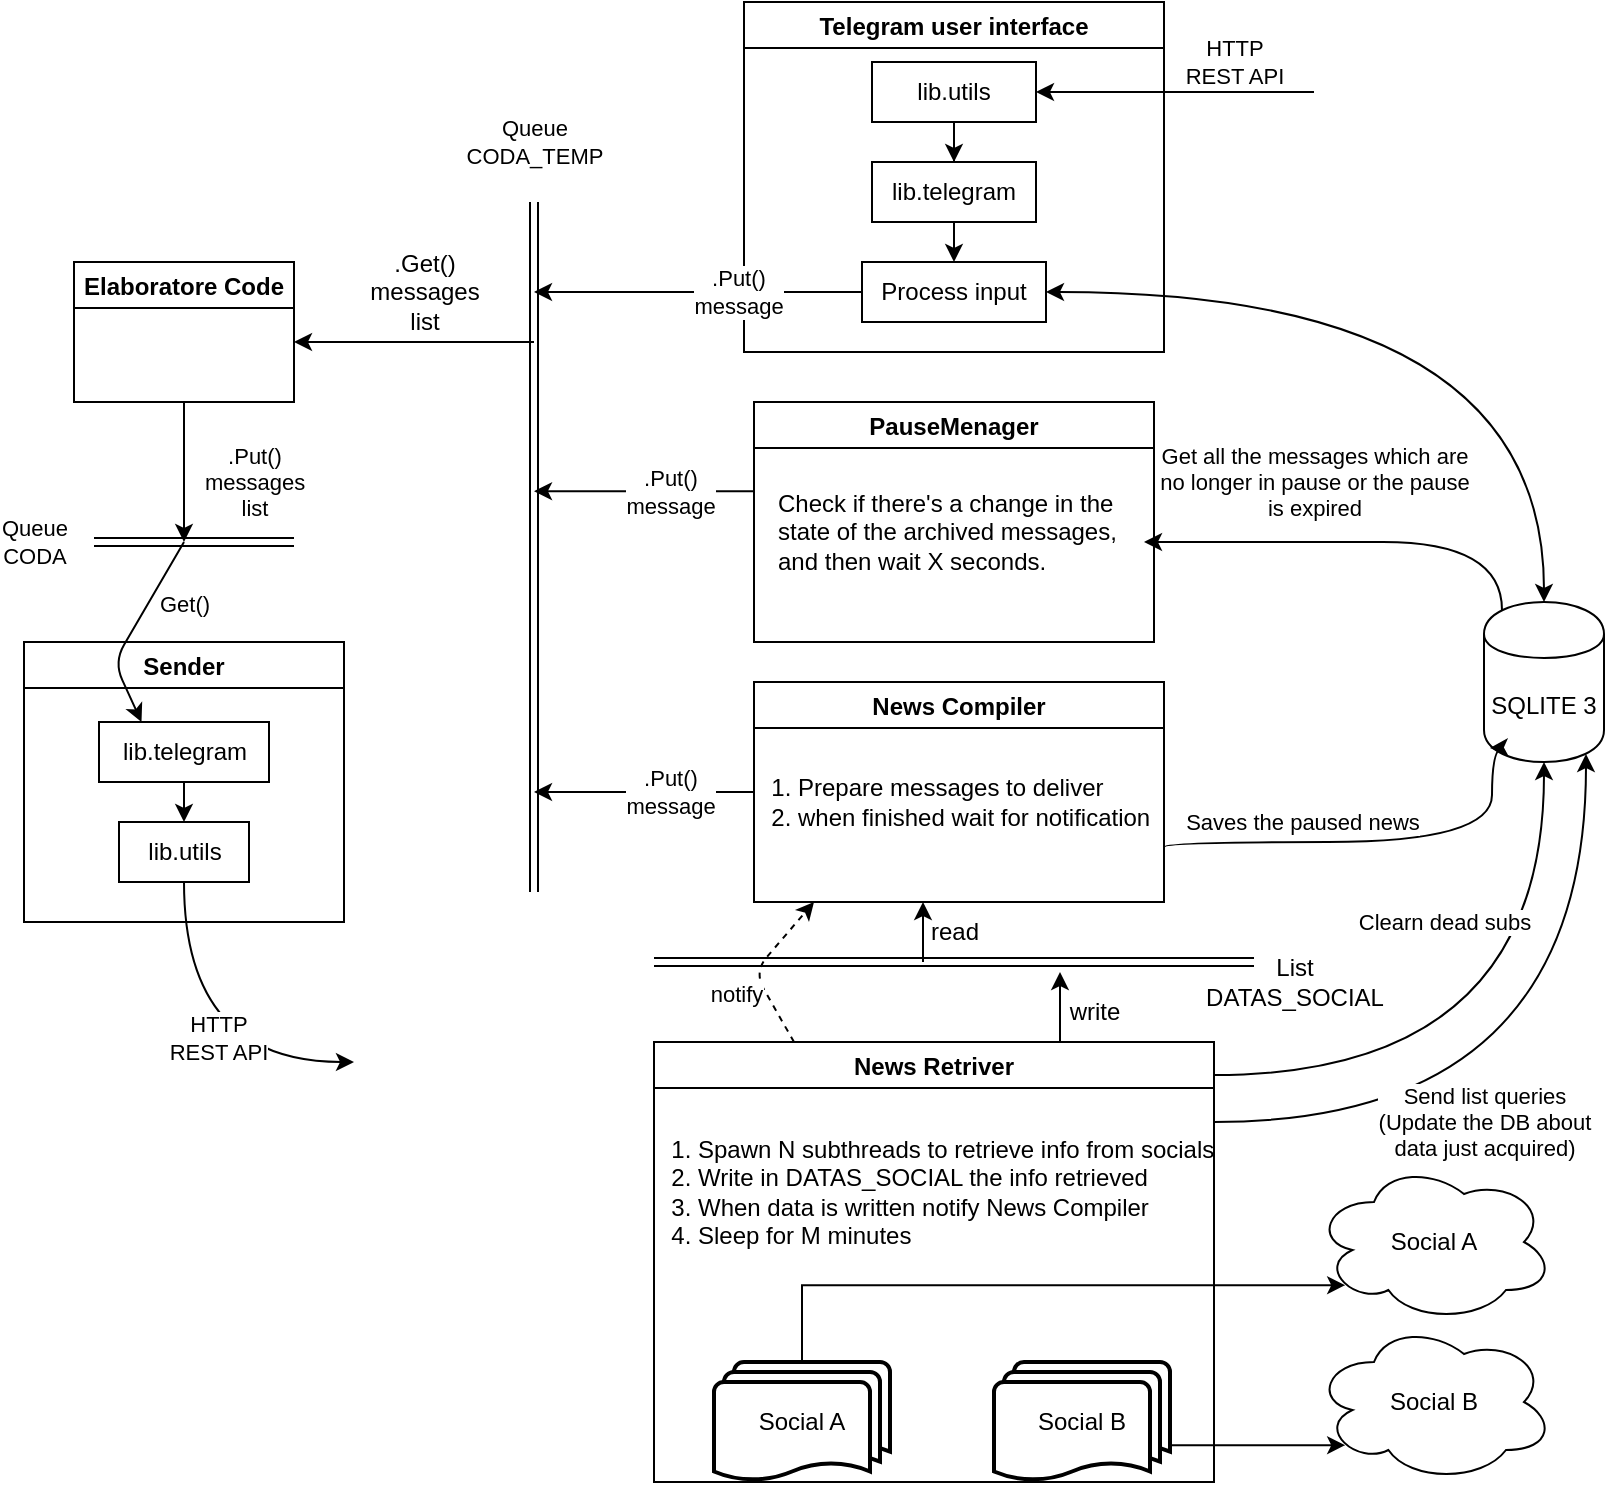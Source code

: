 <mxfile version="13.1.14" type="device"><diagram id="ZWZopVVSwmPxTA9c7vqJ" name="Page-1"><mxGraphModel dx="2029" dy="1214" grid="1" gridSize="10" guides="1" tooltips="1" connect="1" arrows="1" fold="1" page="1" pageScale="1" pageWidth="850" pageHeight="1100" math="0" shadow="0"><root><mxCell id="0"/><mxCell id="1" parent="0"/><mxCell id="GApbMzVYT4Q4zOEJrcAF-19" style="edgeStyle=orthogonalEdgeStyle;rounded=0;orthogonalLoop=1;jettySize=auto;html=1;exitX=0.75;exitY=0;exitDx=0;exitDy=0;" parent="1" source="GApbMzVYT4Q4zOEJrcAF-1" edge="1"><mxGeometry relative="1" as="geometry"><mxPoint x="568" y="775" as="targetPoint"/></mxGeometry></mxCell><mxCell id="GApbMzVYT4Q4zOEJrcAF-1" value="News Retriver" style="swimlane;" parent="1" vertex="1"><mxGeometry x="365" y="810" width="280" height="220" as="geometry"><mxRectangle x="330" y="320" width="110" height="23" as="alternateBounds"/></mxGeometry></mxCell><mxCell id="GApbMzVYT4Q4zOEJrcAF-3" value="Social A" style="strokeWidth=2;html=1;shape=mxgraph.flowchart.multi-document;whiteSpace=wrap;" parent="GApbMzVYT4Q4zOEJrcAF-1" vertex="1"><mxGeometry x="30" y="160" width="88" height="60" as="geometry"/></mxCell><mxCell id="GApbMzVYT4Q4zOEJrcAF-4" value="Social B" style="strokeWidth=2;html=1;shape=mxgraph.flowchart.multi-document;whiteSpace=wrap;" parent="GApbMzVYT4Q4zOEJrcAF-1" vertex="1"><mxGeometry x="170" y="160" width="88" height="60" as="geometry"/></mxCell><mxCell id="GApbMzVYT4Q4zOEJrcAF-9" style="edgeStyle=orthogonalEdgeStyle;rounded=0;orthogonalLoop=1;jettySize=auto;html=1;exitX=0.5;exitY=0;exitDx=0;exitDy=0;exitPerimeter=0;entryX=0.13;entryY=0.77;entryDx=0;entryDy=0;entryPerimeter=0;" parent="1" source="GApbMzVYT4Q4zOEJrcAF-3" target="Qk7uT8XSAX-HC7Y2dcmF-4" edge="1"><mxGeometry relative="1" as="geometry"><mxPoint x="685" y="890" as="targetPoint"/><Array as="points"><mxPoint x="439" y="932"/></Array></mxGeometry></mxCell><mxCell id="GApbMzVYT4Q4zOEJrcAF-10" style="edgeStyle=orthogonalEdgeStyle;rounded=0;orthogonalLoop=1;jettySize=auto;html=1;exitX=1;exitY=0.5;exitDx=0;exitDy=0;exitPerimeter=0;entryX=0.13;entryY=0.77;entryDx=0;entryDy=0;entryPerimeter=0;" parent="1" source="GApbMzVYT4Q4zOEJrcAF-4" target="Qk7uT8XSAX-HC7Y2dcmF-5" edge="1"><mxGeometry relative="1" as="geometry"><mxPoint x="685" y="970" as="targetPoint"/><Array as="points"><mxPoint x="623" y="1012"/></Array></mxGeometry></mxCell><mxCell id="GApbMzVYT4Q4zOEJrcAF-11" value="News Compiler" style="swimlane;" parent="1" vertex="1"><mxGeometry x="415" y="630" width="205" height="110" as="geometry"><mxRectangle x="330" y="320" width="110" height="23" as="alternateBounds"/></mxGeometry></mxCell><mxCell id="GApbMzVYT4Q4zOEJrcAF-14" value="&lt;div align=&quot;left&quot;&gt;&lt;ol&gt;&lt;li&gt;Prepare messages to deliver&lt;/li&gt;&lt;li&gt;when finished wait for notification&lt;br&gt;&lt;/li&gt;&lt;/ol&gt;&lt;/div&gt;" style="text;html=1;align=left;verticalAlign=middle;resizable=0;points=[];autosize=1;" parent="GApbMzVYT4Q4zOEJrcAF-11" vertex="1"><mxGeometry x="-20" y="30" width="230" height="60" as="geometry"/></mxCell><mxCell id="GApbMzVYT4Q4zOEJrcAF-16" value="" style="shape=link;html=1;" parent="1" edge="1"><mxGeometry width="50" height="50" relative="1" as="geometry"><mxPoint x="365" y="770" as="sourcePoint"/><mxPoint x="665" y="770" as="targetPoint"/></mxGeometry></mxCell><mxCell id="GApbMzVYT4Q4zOEJrcAF-20" value="" style="endArrow=classic;html=1;" parent="1" edge="1"><mxGeometry width="50" height="50" relative="1" as="geometry"><mxPoint x="499.5" y="770" as="sourcePoint"/><mxPoint x="499.5" y="740" as="targetPoint"/></mxGeometry></mxCell><mxCell id="GApbMzVYT4Q4zOEJrcAF-21" value="List&lt;br&gt;DATAS_SOCIAL" style="text;html=1;align=center;verticalAlign=middle;resizable=0;points=[];autosize=1;" parent="1" vertex="1"><mxGeometry x="635" y="765" width="100" height="30" as="geometry"/></mxCell><mxCell id="GApbMzVYT4Q4zOEJrcAF-22" value="notify" style="endArrow=classic;html=1;dashed=1;exitX=0.25;exitY=0;exitDx=0;exitDy=0;" parent="1" source="GApbMzVYT4Q4zOEJrcAF-1" edge="1"><mxGeometry x="-0.187" y="13" width="50" height="50" relative="1" as="geometry"><mxPoint x="405" y="810" as="sourcePoint"/><mxPoint x="445" y="740" as="targetPoint"/><Array as="points"><mxPoint x="415" y="775"/></Array><mxPoint as="offset"/></mxGeometry></mxCell><mxCell id="GApbMzVYT4Q4zOEJrcAF-23" value="SQLITE 3" style="shape=cylinder;whiteSpace=wrap;html=1;boundedLbl=1;backgroundOutline=1;" parent="1" vertex="1"><mxGeometry x="780" y="590" width="60" height="80" as="geometry"/></mxCell><mxCell id="GApbMzVYT4Q4zOEJrcAF-24" value="Telegram user interface" style="swimlane;" parent="1" vertex="1"><mxGeometry x="410" y="290" width="210" height="175" as="geometry"><mxRectangle x="330" y="320" width="110" height="23" as="alternateBounds"/></mxGeometry></mxCell><mxCell id="GApbMzVYT4Q4zOEJrcAF-36" value="" style="edgeStyle=orthogonalEdgeStyle;rounded=0;orthogonalLoop=1;jettySize=auto;html=1;" parent="GApbMzVYT4Q4zOEJrcAF-24" source="GApbMzVYT4Q4zOEJrcAF-26" target="GApbMzVYT4Q4zOEJrcAF-27" edge="1"><mxGeometry relative="1" as="geometry"/></mxCell><mxCell id="GApbMzVYT4Q4zOEJrcAF-26" value="lib.utils" style="rounded=0;whiteSpace=wrap;html=1;" parent="GApbMzVYT4Q4zOEJrcAF-24" vertex="1"><mxGeometry x="64" y="30" width="82" height="30" as="geometry"/></mxCell><mxCell id="GApbMzVYT4Q4zOEJrcAF-37" style="edgeStyle=orthogonalEdgeStyle;rounded=0;orthogonalLoop=1;jettySize=auto;html=1;exitX=0.5;exitY=1;exitDx=0;exitDy=0;entryX=0.5;entryY=0;entryDx=0;entryDy=0;" parent="GApbMzVYT4Q4zOEJrcAF-24" source="GApbMzVYT4Q4zOEJrcAF-27" target="GApbMzVYT4Q4zOEJrcAF-35" edge="1"><mxGeometry relative="1" as="geometry"/></mxCell><mxCell id="GApbMzVYT4Q4zOEJrcAF-27" value="lib.telegram" style="rounded=0;whiteSpace=wrap;html=1;" parent="GApbMzVYT4Q4zOEJrcAF-24" vertex="1"><mxGeometry x="64" y="80" width="82" height="30" as="geometry"/></mxCell><mxCell id="GApbMzVYT4Q4zOEJrcAF-35" value="Process input" style="rounded=0;whiteSpace=wrap;html=1;" parent="GApbMzVYT4Q4zOEJrcAF-24" vertex="1"><mxGeometry x="59" y="130" width="92" height="30" as="geometry"/></mxCell><mxCell id="GApbMzVYT4Q4zOEJrcAF-34" value="HTTP&lt;br&gt;REST API" style="edgeStyle=orthogonalEdgeStyle;rounded=0;orthogonalLoop=1;jettySize=auto;html=1;exitX=0;exitY=0.5;exitDx=0;exitDy=0;entryX=1;entryY=0.5;entryDx=0;entryDy=0;" parent="1" source="GApbMzVYT4Q4zOEJrcAF-33" target="GApbMzVYT4Q4zOEJrcAF-26" edge="1"><mxGeometry x="-0.424" y="-15" relative="1" as="geometry"><mxPoint as="offset"/></mxGeometry></mxCell><mxCell id="GApbMzVYT4Q4zOEJrcAF-33" value="" style="shape=image;imageAspect=0;aspect=fixed;verticalLabelPosition=bottom;verticalAlign=top;image=https://cdn3.iconfinder.com/data/icons/popular-services-brands-vol-2/512/telegram-512.png;" parent="1" vertex="1"><mxGeometry x="695" y="300" width="70" height="70" as="geometry"/></mxCell><mxCell id="GApbMzVYT4Q4zOEJrcAF-39" value="Clearn dead subs" style="endArrow=classic;html=1;exitX=1;exitY=0.075;exitDx=0;exitDy=0;entryX=0.5;entryY=1;entryDx=0;entryDy=0;exitPerimeter=0;edgeStyle=orthogonalEdgeStyle;curved=1;" parent="1" source="GApbMzVYT4Q4zOEJrcAF-1" target="GApbMzVYT4Q4zOEJrcAF-23" edge="1"><mxGeometry x="0.502" y="50" width="50" height="50" relative="1" as="geometry"><mxPoint x="715" y="770" as="sourcePoint"/><mxPoint x="765" y="720" as="targetPoint"/><mxPoint as="offset"/></mxGeometry></mxCell><mxCell id="GApbMzVYT4Q4zOEJrcAF-41" value="Send list queries&lt;br&gt;(Update the DB about&lt;br&gt;data just acquired)" style="endArrow=classic;html=1;entryX=0.85;entryY=0.95;entryDx=0;entryDy=0;entryPerimeter=0;edgeStyle=orthogonalEdgeStyle;curved=1;exitX=0.968;exitY=0.111;exitDx=0;exitDy=0;exitPerimeter=0;" parent="1" target="GApbMzVYT4Q4zOEJrcAF-23" edge="1" source="V660j0GOvnE7Tvsghv0F-1"><mxGeometry x="-0.271" width="50" height="50" relative="1" as="geometry"><mxPoint x="635" y="900" as="sourcePoint"/><mxPoint x="878.76" y="682.08" as="targetPoint"/><mxPoint as="offset"/></mxGeometry></mxCell><mxCell id="GApbMzVYT4Q4zOEJrcAF-44" value="" style="endArrow=classic;html=1;entryX=0.5;entryY=0;entryDx=0;entryDy=0;edgeStyle=orthogonalEdgeStyle;curved=1;startArrow=classic;startFill=1;endFill=1;" parent="1" source="GApbMzVYT4Q4zOEJrcAF-35" target="GApbMzVYT4Q4zOEJrcAF-23" edge="1"><mxGeometry width="50" height="50" relative="1" as="geometry"><mxPoint x="715" y="420" as="sourcePoint"/><mxPoint x="765" y="370" as="targetPoint"/></mxGeometry></mxCell><mxCell id="GApbMzVYT4Q4zOEJrcAF-45" value="Queue&lt;br&gt;CODA_TEMP" style="shape=link;html=1;startArrow=classic;startFill=1;endArrow=classic;endFill=1;" parent="1" edge="1"><mxGeometry x="1" y="30" width="50" height="50" relative="1" as="geometry"><mxPoint x="305" y="735" as="sourcePoint"/><mxPoint x="305" y="390" as="targetPoint"/><mxPoint x="30" y="-30" as="offset"/></mxGeometry></mxCell><mxCell id="GApbMzVYT4Q4zOEJrcAF-46" value=".Put()&lt;br&gt;message" style="endArrow=classic;html=1;exitX=0;exitY=0.5;exitDx=0;exitDy=0;" parent="1" source="GApbMzVYT4Q4zOEJrcAF-35" edge="1"><mxGeometry x="-0.236" width="50" height="50" relative="1" as="geometry"><mxPoint x="415" y="350" as="sourcePoint"/><mxPoint x="305" y="435" as="targetPoint"/><mxPoint as="offset"/></mxGeometry></mxCell><mxCell id="GApbMzVYT4Q4zOEJrcAF-53" value="Elaboratore Code" style="swimlane;" parent="1" vertex="1"><mxGeometry x="75" y="420" width="110" height="70" as="geometry"><mxRectangle x="330" y="320" width="110" height="23" as="alternateBounds"/></mxGeometry></mxCell><mxCell id="GApbMzVYT4Q4zOEJrcAF-55" value="" style="endArrow=classic;html=1;" parent="1" edge="1"><mxGeometry width="50" height="50" relative="1" as="geometry"><mxPoint x="305" y="460" as="sourcePoint"/><mxPoint x="185" y="460" as="targetPoint"/></mxGeometry></mxCell><mxCell id="GApbMzVYT4Q4zOEJrcAF-56" value=".Get()&lt;br&gt;messages&lt;br&gt;list" style="text;html=1;align=center;verticalAlign=middle;resizable=0;points=[];autosize=1;" parent="1" vertex="1"><mxGeometry x="215" y="410" width="70" height="50" as="geometry"/></mxCell><mxCell id="GApbMzVYT4Q4zOEJrcAF-58" value="Sender" style="swimlane;" parent="1" vertex="1"><mxGeometry x="50" y="610" width="160" height="140" as="geometry"><mxRectangle x="330" y="320" width="110" height="23" as="alternateBounds"/></mxGeometry></mxCell><mxCell id="GApbMzVYT4Q4zOEJrcAF-61" value="lib.telegram" style="rounded=0;whiteSpace=wrap;html=1;" parent="GApbMzVYT4Q4zOEJrcAF-58" vertex="1"><mxGeometry x="37.5" y="40" width="85" height="30" as="geometry"/></mxCell><mxCell id="GApbMzVYT4Q4zOEJrcAF-62" value="lib.utils" style="rounded=0;whiteSpace=wrap;html=1;" parent="GApbMzVYT4Q4zOEJrcAF-58" vertex="1"><mxGeometry x="47.5" y="90" width="65" height="30" as="geometry"/></mxCell><mxCell id="GApbMzVYT4Q4zOEJrcAF-65" value="" style="endArrow=classic;html=1;exitX=0.5;exitY=1;exitDx=0;exitDy=0;entryX=0.5;entryY=0;entryDx=0;entryDy=0;" parent="GApbMzVYT4Q4zOEJrcAF-58" source="GApbMzVYT4Q4zOEJrcAF-61" target="GApbMzVYT4Q4zOEJrcAF-62" edge="1"><mxGeometry width="50" height="50" relative="1" as="geometry"><mxPoint x="230" y="280" as="sourcePoint"/><mxPoint x="280" y="230" as="targetPoint"/></mxGeometry></mxCell><mxCell id="GApbMzVYT4Q4zOEJrcAF-59" value="Queue&lt;br&gt;CODA" style="shape=link;html=1;startArrow=classic;startFill=1;endArrow=classic;endFill=1;" parent="1" edge="1"><mxGeometry x="1" y="30" width="50" height="50" relative="1" as="geometry"><mxPoint x="185" y="560" as="sourcePoint"/><mxPoint x="85" y="560" as="targetPoint"/><mxPoint x="-30" y="-30" as="offset"/></mxGeometry></mxCell><mxCell id="GApbMzVYT4Q4zOEJrcAF-60" value=".Put()&lt;br&gt;messages&lt;br&gt;list" style="endArrow=classic;html=1;exitX=0.5;exitY=1;exitDx=0;exitDy=0;" parent="1" edge="1" source="GApbMzVYT4Q4zOEJrcAF-53"><mxGeometry x="0.143" y="35" width="50" height="50" relative="1" as="geometry"><mxPoint x="75" y="620" as="sourcePoint"/><mxPoint x="130" y="560" as="targetPoint"/><mxPoint as="offset"/></mxGeometry></mxCell><mxCell id="GApbMzVYT4Q4zOEJrcAF-63" value="Get()" style="endArrow=classic;html=1;entryX=0.25;entryY=0;entryDx=0;entryDy=0;" parent="1" target="GApbMzVYT4Q4zOEJrcAF-61" edge="1"><mxGeometry x="0.356" y="46" width="50" height="50" relative="1" as="geometry"><mxPoint x="130" y="560" as="sourcePoint"/><mxPoint x="65" y="660" as="targetPoint"/><mxPoint x="-7" y="-10" as="offset"/><Array as="points"><mxPoint x="95" y="620"/></Array></mxGeometry></mxCell><mxCell id="GApbMzVYT4Q4zOEJrcAF-66" value="" style="shape=image;imageAspect=0;aspect=fixed;verticalLabelPosition=bottom;verticalAlign=top;image=https://cdn3.iconfinder.com/data/icons/popular-services-brands-vol-2/512/telegram-512.png;" parent="1" vertex="1"><mxGeometry x="215" y="785" width="70" height="70" as="geometry"/></mxCell><mxCell id="GApbMzVYT4Q4zOEJrcAF-67" value="" style="endArrow=classic;html=1;exitX=0.5;exitY=1;exitDx=0;exitDy=0;entryX=0;entryY=0.5;entryDx=0;entryDy=0;edgeStyle=orthogonalEdgeStyle;curved=1;" parent="1" source="GApbMzVYT4Q4zOEJrcAF-62" target="GApbMzVYT4Q4zOEJrcAF-66" edge="1"><mxGeometry width="50" height="50" relative="1" as="geometry"><mxPoint x="35" y="940" as="sourcePoint"/><mxPoint x="85" y="890" as="targetPoint"/></mxGeometry></mxCell><mxCell id="GApbMzVYT4Q4zOEJrcAF-68" value="HTTP&lt;br&gt;REST API" style="edgeLabel;html=1;align=center;verticalAlign=middle;resizable=0;points=[];" parent="GApbMzVYT4Q4zOEJrcAF-67" vertex="1" connectable="0"><mxGeometry x="0.215" y="12" relative="1" as="geometry"><mxPoint as="offset"/></mxGeometry></mxCell><mxCell id="Qk7uT8XSAX-HC7Y2dcmF-1" value=".Put()&lt;br&gt;message" style="endArrow=classic;html=1;" parent="1" edge="1"><mxGeometry x="-0.236" width="50" height="50" relative="1" as="geometry"><mxPoint x="415" y="685" as="sourcePoint"/><mxPoint x="305" y="685" as="targetPoint"/><mxPoint as="offset"/></mxGeometry></mxCell><mxCell id="Qk7uT8XSAX-HC7Y2dcmF-2" value="&lt;div&gt;write&lt;/div&gt;" style="text;html=1;align=center;verticalAlign=middle;resizable=0;points=[];autosize=1;" parent="1" vertex="1"><mxGeometry x="565" y="785" width="40" height="20" as="geometry"/></mxCell><mxCell id="Qk7uT8XSAX-HC7Y2dcmF-3" value="read" style="text;html=1;align=center;verticalAlign=middle;resizable=0;points=[];autosize=1;" parent="1" vertex="1"><mxGeometry x="495" y="745" width="40" height="20" as="geometry"/></mxCell><mxCell id="Qk7uT8XSAX-HC7Y2dcmF-4" value="Social A" style="ellipse;shape=cloud;whiteSpace=wrap;html=1;" parent="1" vertex="1"><mxGeometry x="695" y="870" width="120" height="80" as="geometry"/></mxCell><mxCell id="Qk7uT8XSAX-HC7Y2dcmF-5" value="Social B" style="ellipse;shape=cloud;whiteSpace=wrap;html=1;" parent="1" vertex="1"><mxGeometry x="695" y="950" width="120" height="80" as="geometry"/></mxCell><mxCell id="j_ECF4bMEJF2mXoj2mjz-2" value="PauseMenager" style="swimlane;" parent="1" vertex="1"><mxGeometry x="415" y="490" width="200" height="120" as="geometry"><mxRectangle x="330" y="320" width="110" height="23" as="alternateBounds"/></mxGeometry></mxCell><mxCell id="j_ECF4bMEJF2mXoj2mjz-3" value="Check if there's a change in the&lt;br&gt;&lt;div align=&quot;left&quot;&gt;state of the archived messages,&lt;/div&gt;&lt;div align=&quot;left&quot;&gt;and then wait X seconds.&lt;br&gt;&lt;/div&gt;" style="text;html=1;align=left;verticalAlign=middle;resizable=0;points=[];autosize=1;" parent="j_ECF4bMEJF2mXoj2mjz-2" vertex="1"><mxGeometry x="10" y="40" width="180" height="50" as="geometry"/></mxCell><mxCell id="j_ECF4bMEJF2mXoj2mjz-5" value="Saves the paused news" style="endArrow=classic;html=1;edgeStyle=orthogonalEdgeStyle;curved=1;exitX=1;exitY=0.75;exitDx=0;exitDy=0;entryX=0.05;entryY=0.913;entryDx=0;entryDy=0;entryPerimeter=0;" parent="1" target="GApbMzVYT4Q4zOEJrcAF-23" edge="1" source="GApbMzVYT4Q4zOEJrcAF-11"><mxGeometry x="-0.348" y="10" width="50" height="50" relative="1" as="geometry"><mxPoint x="635" y="710" as="sourcePoint"/><mxPoint x="784" y="670" as="targetPoint"/><mxPoint x="1" as="offset"/><Array as="points"><mxPoint x="620" y="710"/><mxPoint x="784" y="710"/></Array></mxGeometry></mxCell><mxCell id="j_ECF4bMEJF2mXoj2mjz-9" value="" style="endArrow=none;html=1;strokeColor=#000000;curved=1;edgeStyle=orthogonalEdgeStyle;startArrow=classic;startFill=1;endFill=0;entryX=0.15;entryY=0.05;entryDx=0;entryDy=0;entryPerimeter=0;" parent="1" target="GApbMzVYT4Q4zOEJrcAF-23" edge="1"><mxGeometry width="50" height="50" relative="1" as="geometry"><mxPoint x="610" y="560" as="sourcePoint"/><mxPoint x="845" y="580" as="targetPoint"/><Array as="points"><mxPoint x="670" y="560"/><mxPoint x="789" y="560"/></Array></mxGeometry></mxCell><mxCell id="j_ECF4bMEJF2mXoj2mjz-11" value="&lt;div&gt;Get all the messages which are&lt;/div&gt;&lt;div&gt;no longer in pause or the pause&lt;/div&gt;&lt;div&gt;is expired&lt;br&gt;&lt;/div&gt;" style="edgeLabel;html=1;align=center;verticalAlign=middle;resizable=0;points=[];" parent="j_ECF4bMEJF2mXoj2mjz-9" vertex="1" connectable="0"><mxGeometry x="-0.391" y="-5" relative="1" as="geometry"><mxPoint x="20.08" y="-34.99" as="offset"/></mxGeometry></mxCell><mxCell id="j_ECF4bMEJF2mXoj2mjz-10" value=".Put()&lt;br&gt;message" style="endArrow=classic;html=1;" parent="1" edge="1"><mxGeometry x="-0.236" width="50" height="50" relative="1" as="geometry"><mxPoint x="415" y="534.58" as="sourcePoint"/><mxPoint x="305" y="534.58" as="targetPoint"/><mxPoint as="offset"/></mxGeometry></mxCell><mxCell id="V660j0GOvnE7Tvsghv0F-1" value="&lt;div align=&quot;left&quot;&gt;&lt;ol&gt;&lt;li&gt;Spawn N subthreads to retrieve info from socials&lt;/li&gt;&lt;li&gt;Write in DATAS_SOCIAL the info retrieved&lt;br&gt;&lt;/li&gt;&lt;li&gt;When data is written notify News Compiler&lt;/li&gt;&lt;li&gt;Sleep for M minutes&lt;/li&gt;&lt;/ol&gt;&lt;/div&gt;" style="text;html=1;align=left;verticalAlign=middle;resizable=0;points=[];autosize=1;" vertex="1" parent="1"><mxGeometry x="345" y="840" width="310" height="90" as="geometry"/></mxCell></root></mxGraphModel></diagram></mxfile>